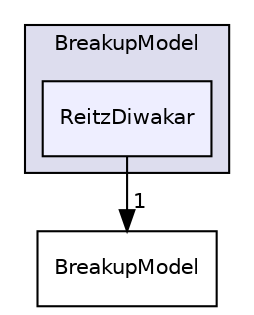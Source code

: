 digraph "src/lagrangian/spray/submodels/BreakupModel/ReitzDiwakar" {
  bgcolor=transparent;
  compound=true
  node [ fontsize="10", fontname="Helvetica"];
  edge [ labelfontsize="10", labelfontname="Helvetica"];
  subgraph clusterdir_7862d93b0f83aa5120e5fba7616a1684 {
    graph [ bgcolor="#ddddee", pencolor="black", label="BreakupModel" fontname="Helvetica", fontsize="10", URL="dir_7862d93b0f83aa5120e5fba7616a1684.html"]
  dir_82937146fe9bd2efd2ee2e9be49ce514 [shape=box, label="ReitzDiwakar", style="filled", fillcolor="#eeeeff", pencolor="black", URL="dir_82937146fe9bd2efd2ee2e9be49ce514.html"];
  }
  dir_960cc54e61b1c0cc02c9fe03d6c537da [shape=box label="BreakupModel" URL="dir_960cc54e61b1c0cc02c9fe03d6c537da.html"];
  dir_82937146fe9bd2efd2ee2e9be49ce514->dir_960cc54e61b1c0cc02c9fe03d6c537da [headlabel="1", labeldistance=1.5 headhref="dir_001692_001688.html"];
}
